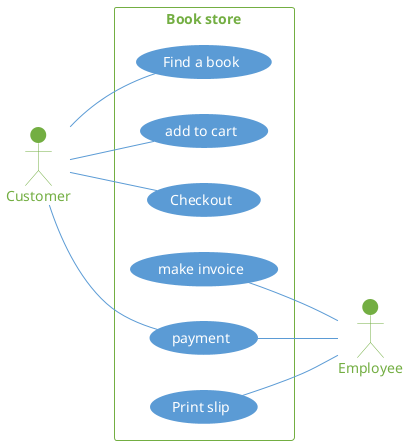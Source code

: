 @startuml book
actor Customer
actor Employee
left to right direction
skinparam rectangle{    
    FontColor #73ae42
    BorderColor #73ae42
    Shadowing false
}
skinparam actor{
    FontColor #73ae42
    BackgroundColor #73ae42
    BorderColor #73ae42
    Shadowing false
}
skinparam usecase {
    FontColor White 
    ArrowColor #5b9bd5
    BackgroundColor #5b9bd5
    BorderColor #5b9bd5
    Shadowing false
}
rectangle "Book store"{
    Customer -- (Find a book)
    Customer -- (add to cart)
    Customer -- (Checkout)
    (make invoice) -- Employee
    (payment) -- Employee
    Customer -- (payment)
    (Print slip) -- Employee
}
@enduml
